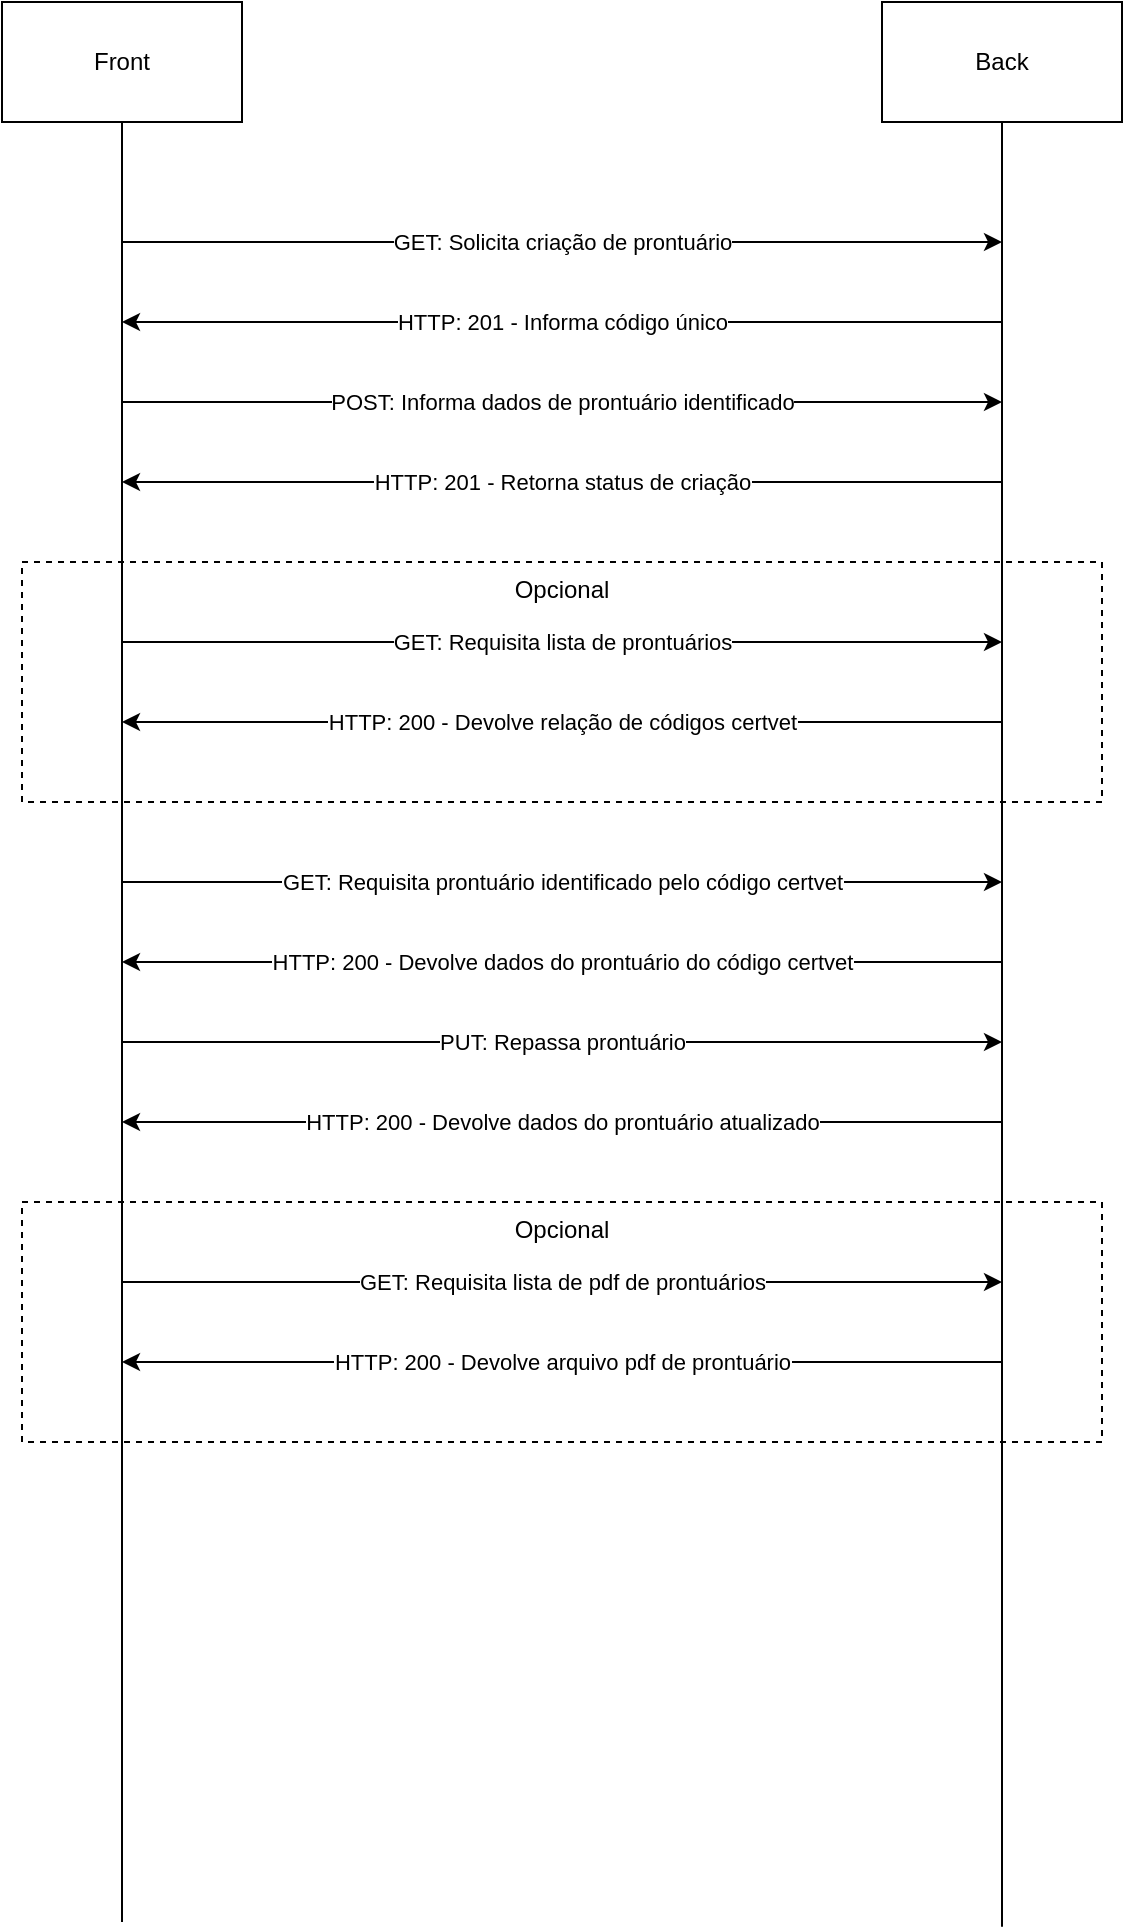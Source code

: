 <mxfile version="20.6.0" type="device"><diagram id="Mw2tS9fEVOz4tN-kLFOL" name="Page-1"><mxGraphModel dx="1021" dy="453" grid="1" gridSize="10" guides="1" tooltips="1" connect="1" arrows="1" fold="1" page="1" pageScale="1" pageWidth="850" pageHeight="1100" math="0" shadow="0"><root><mxCell id="0"/><mxCell id="1" parent="0"/><mxCell id="AEPGlPu0phpj8m0dWYed-16" value="Opcional" style="rounded=0;whiteSpace=wrap;html=1;fillColor=none;dashed=1;horizontal=1;verticalAlign=top;" vertex="1" parent="1"><mxGeometry x="90" y="320" width="540" height="120" as="geometry"/></mxCell><mxCell id="AEPGlPu0phpj8m0dWYed-19" value="Opcional" style="rounded=0;whiteSpace=wrap;html=1;fillColor=none;dashed=1;horizontal=1;verticalAlign=top;" vertex="1" parent="1"><mxGeometry x="90" y="640" width="540" height="120" as="geometry"/></mxCell><mxCell id="AEPGlPu0phpj8m0dWYed-1" value="" style="endArrow=none;html=1;rounded=0;entryX=0.5;entryY=1;entryDx=0;entryDy=0;" edge="1" parent="1" target="AEPGlPu0phpj8m0dWYed-2"><mxGeometry width="50" height="50" relative="1" as="geometry"><mxPoint x="140" y="1000" as="sourcePoint"/><mxPoint x="139.41" y="120" as="targetPoint"/></mxGeometry></mxCell><mxCell id="AEPGlPu0phpj8m0dWYed-2" value="Front" style="rounded=0;whiteSpace=wrap;html=1;" vertex="1" parent="1"><mxGeometry x="80" y="40" width="120" height="60" as="geometry"/></mxCell><mxCell id="AEPGlPu0phpj8m0dWYed-3" value="" style="endArrow=none;html=1;rounded=0;entryX=0.5;entryY=1;entryDx=0;entryDy=0;" edge="1" parent="1" target="AEPGlPu0phpj8m0dWYed-4"><mxGeometry width="50" height="50" relative="1" as="geometry"><mxPoint x="580" y="1002.353" as="sourcePoint"/><mxPoint x="579.41" y="120" as="targetPoint"/></mxGeometry></mxCell><mxCell id="AEPGlPu0phpj8m0dWYed-4" value="Back" style="rounded=0;whiteSpace=wrap;html=1;" vertex="1" parent="1"><mxGeometry x="520" y="40" width="120" height="60" as="geometry"/></mxCell><mxCell id="AEPGlPu0phpj8m0dWYed-5" value="GET: Solicita criação de prontuário" style="endArrow=classic;html=1;rounded=0;" edge="1" parent="1"><mxGeometry width="50" height="50" relative="1" as="geometry"><mxPoint x="140" y="160" as="sourcePoint"/><mxPoint x="580" y="160" as="targetPoint"/></mxGeometry></mxCell><mxCell id="AEPGlPu0phpj8m0dWYed-6" value="HTTP: 201 - Informa código único" style="endArrow=classic;html=1;rounded=0;" edge="1" parent="1"><mxGeometry width="50" height="50" relative="1" as="geometry"><mxPoint x="580" y="200" as="sourcePoint"/><mxPoint x="140" y="200" as="targetPoint"/></mxGeometry></mxCell><mxCell id="AEPGlPu0phpj8m0dWYed-7" value="POST: Informa dados de prontuário identificado" style="endArrow=classic;html=1;rounded=0;" edge="1" parent="1"><mxGeometry width="50" height="50" relative="1" as="geometry"><mxPoint x="140" y="240" as="sourcePoint"/><mxPoint x="580" y="240" as="targetPoint"/></mxGeometry></mxCell><mxCell id="AEPGlPu0phpj8m0dWYed-8" value="HTTP: 201 - Retorna status de criação" style="endArrow=classic;html=1;rounded=0;" edge="1" parent="1"><mxGeometry width="50" height="50" relative="1" as="geometry"><mxPoint x="580" y="280" as="sourcePoint"/><mxPoint x="140" y="280" as="targetPoint"/></mxGeometry></mxCell><mxCell id="AEPGlPu0phpj8m0dWYed-9" value="GET: Requisita lista de prontuários" style="endArrow=classic;html=1;rounded=0;" edge="1" parent="1"><mxGeometry width="50" height="50" relative="1" as="geometry"><mxPoint x="140" y="360" as="sourcePoint"/><mxPoint x="580" y="360" as="targetPoint"/></mxGeometry></mxCell><mxCell id="AEPGlPu0phpj8m0dWYed-10" value="HTTP: 200 - Devolve relação de códigos certvet" style="endArrow=classic;html=1;rounded=0;" edge="1" parent="1"><mxGeometry width="50" height="50" relative="1" as="geometry"><mxPoint x="580" y="400" as="sourcePoint"/><mxPoint x="140" y="400" as="targetPoint"/></mxGeometry></mxCell><mxCell id="AEPGlPu0phpj8m0dWYed-11" value="GET: Requisita prontuário identificado pelo código certvet" style="endArrow=classic;html=1;rounded=0;" edge="1" parent="1"><mxGeometry width="50" height="50" relative="1" as="geometry"><mxPoint x="140" y="480" as="sourcePoint"/><mxPoint x="580" y="480" as="targetPoint"/></mxGeometry></mxCell><mxCell id="AEPGlPu0phpj8m0dWYed-12" value="HTTP: 200 - Devolve dados do prontuário do código certvet" style="endArrow=classic;html=1;rounded=0;" edge="1" parent="1"><mxGeometry width="50" height="50" relative="1" as="geometry"><mxPoint x="580" y="520" as="sourcePoint"/><mxPoint x="140" y="520" as="targetPoint"/></mxGeometry></mxCell><mxCell id="AEPGlPu0phpj8m0dWYed-13" value="PUT: Repassa prontuário" style="endArrow=classic;html=1;rounded=0;" edge="1" parent="1"><mxGeometry width="50" height="50" relative="1" as="geometry"><mxPoint x="140" y="560" as="sourcePoint"/><mxPoint x="580" y="560" as="targetPoint"/></mxGeometry></mxCell><mxCell id="AEPGlPu0phpj8m0dWYed-14" value="HTTP: 200 - Devolve dados do prontuário atualizado" style="endArrow=classic;html=1;rounded=0;" edge="1" parent="1"><mxGeometry width="50" height="50" relative="1" as="geometry"><mxPoint x="580" y="600" as="sourcePoint"/><mxPoint x="140" y="600" as="targetPoint"/></mxGeometry></mxCell><mxCell id="AEPGlPu0phpj8m0dWYed-17" value="GET: Requisita lista de pdf de prontuários" style="endArrow=classic;html=1;rounded=0;" edge="1" parent="1"><mxGeometry width="50" height="50" relative="1" as="geometry"><mxPoint x="140" y="680" as="sourcePoint"/><mxPoint x="580" y="680" as="targetPoint"/></mxGeometry></mxCell><mxCell id="AEPGlPu0phpj8m0dWYed-18" value="HTTP: 200 - Devolve arquivo pdf de prontuário" style="endArrow=classic;html=1;rounded=0;" edge="1" parent="1"><mxGeometry width="50" height="50" relative="1" as="geometry"><mxPoint x="580" y="720" as="sourcePoint"/><mxPoint x="140" y="720" as="targetPoint"/></mxGeometry></mxCell></root></mxGraphModel></diagram></mxfile>